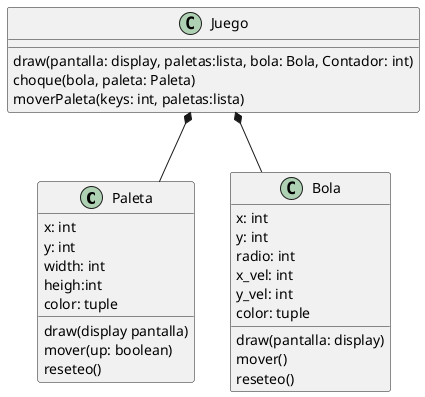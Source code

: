 @startuml
class Paleta {
x: int
y: int
width: int
heigh:int
color: tuple  
draw(display pantalla)
mover(up: boolean)
reseteo()
}

class Bola {
x: int
y: int
radio: int
x_vel: int
y_vel: int
color: tuple 
draw(pantalla: display)
mover()
reseteo()


}

class Juego {
draw(pantalla: display, paletas:lista, bola: Bola, Contador: int)
choque(bola, paleta: Paleta)
moverPaleta(keys: int, paletas:lista)
}

Juego *-- Bola
Juego *-- Paleta
@enduml